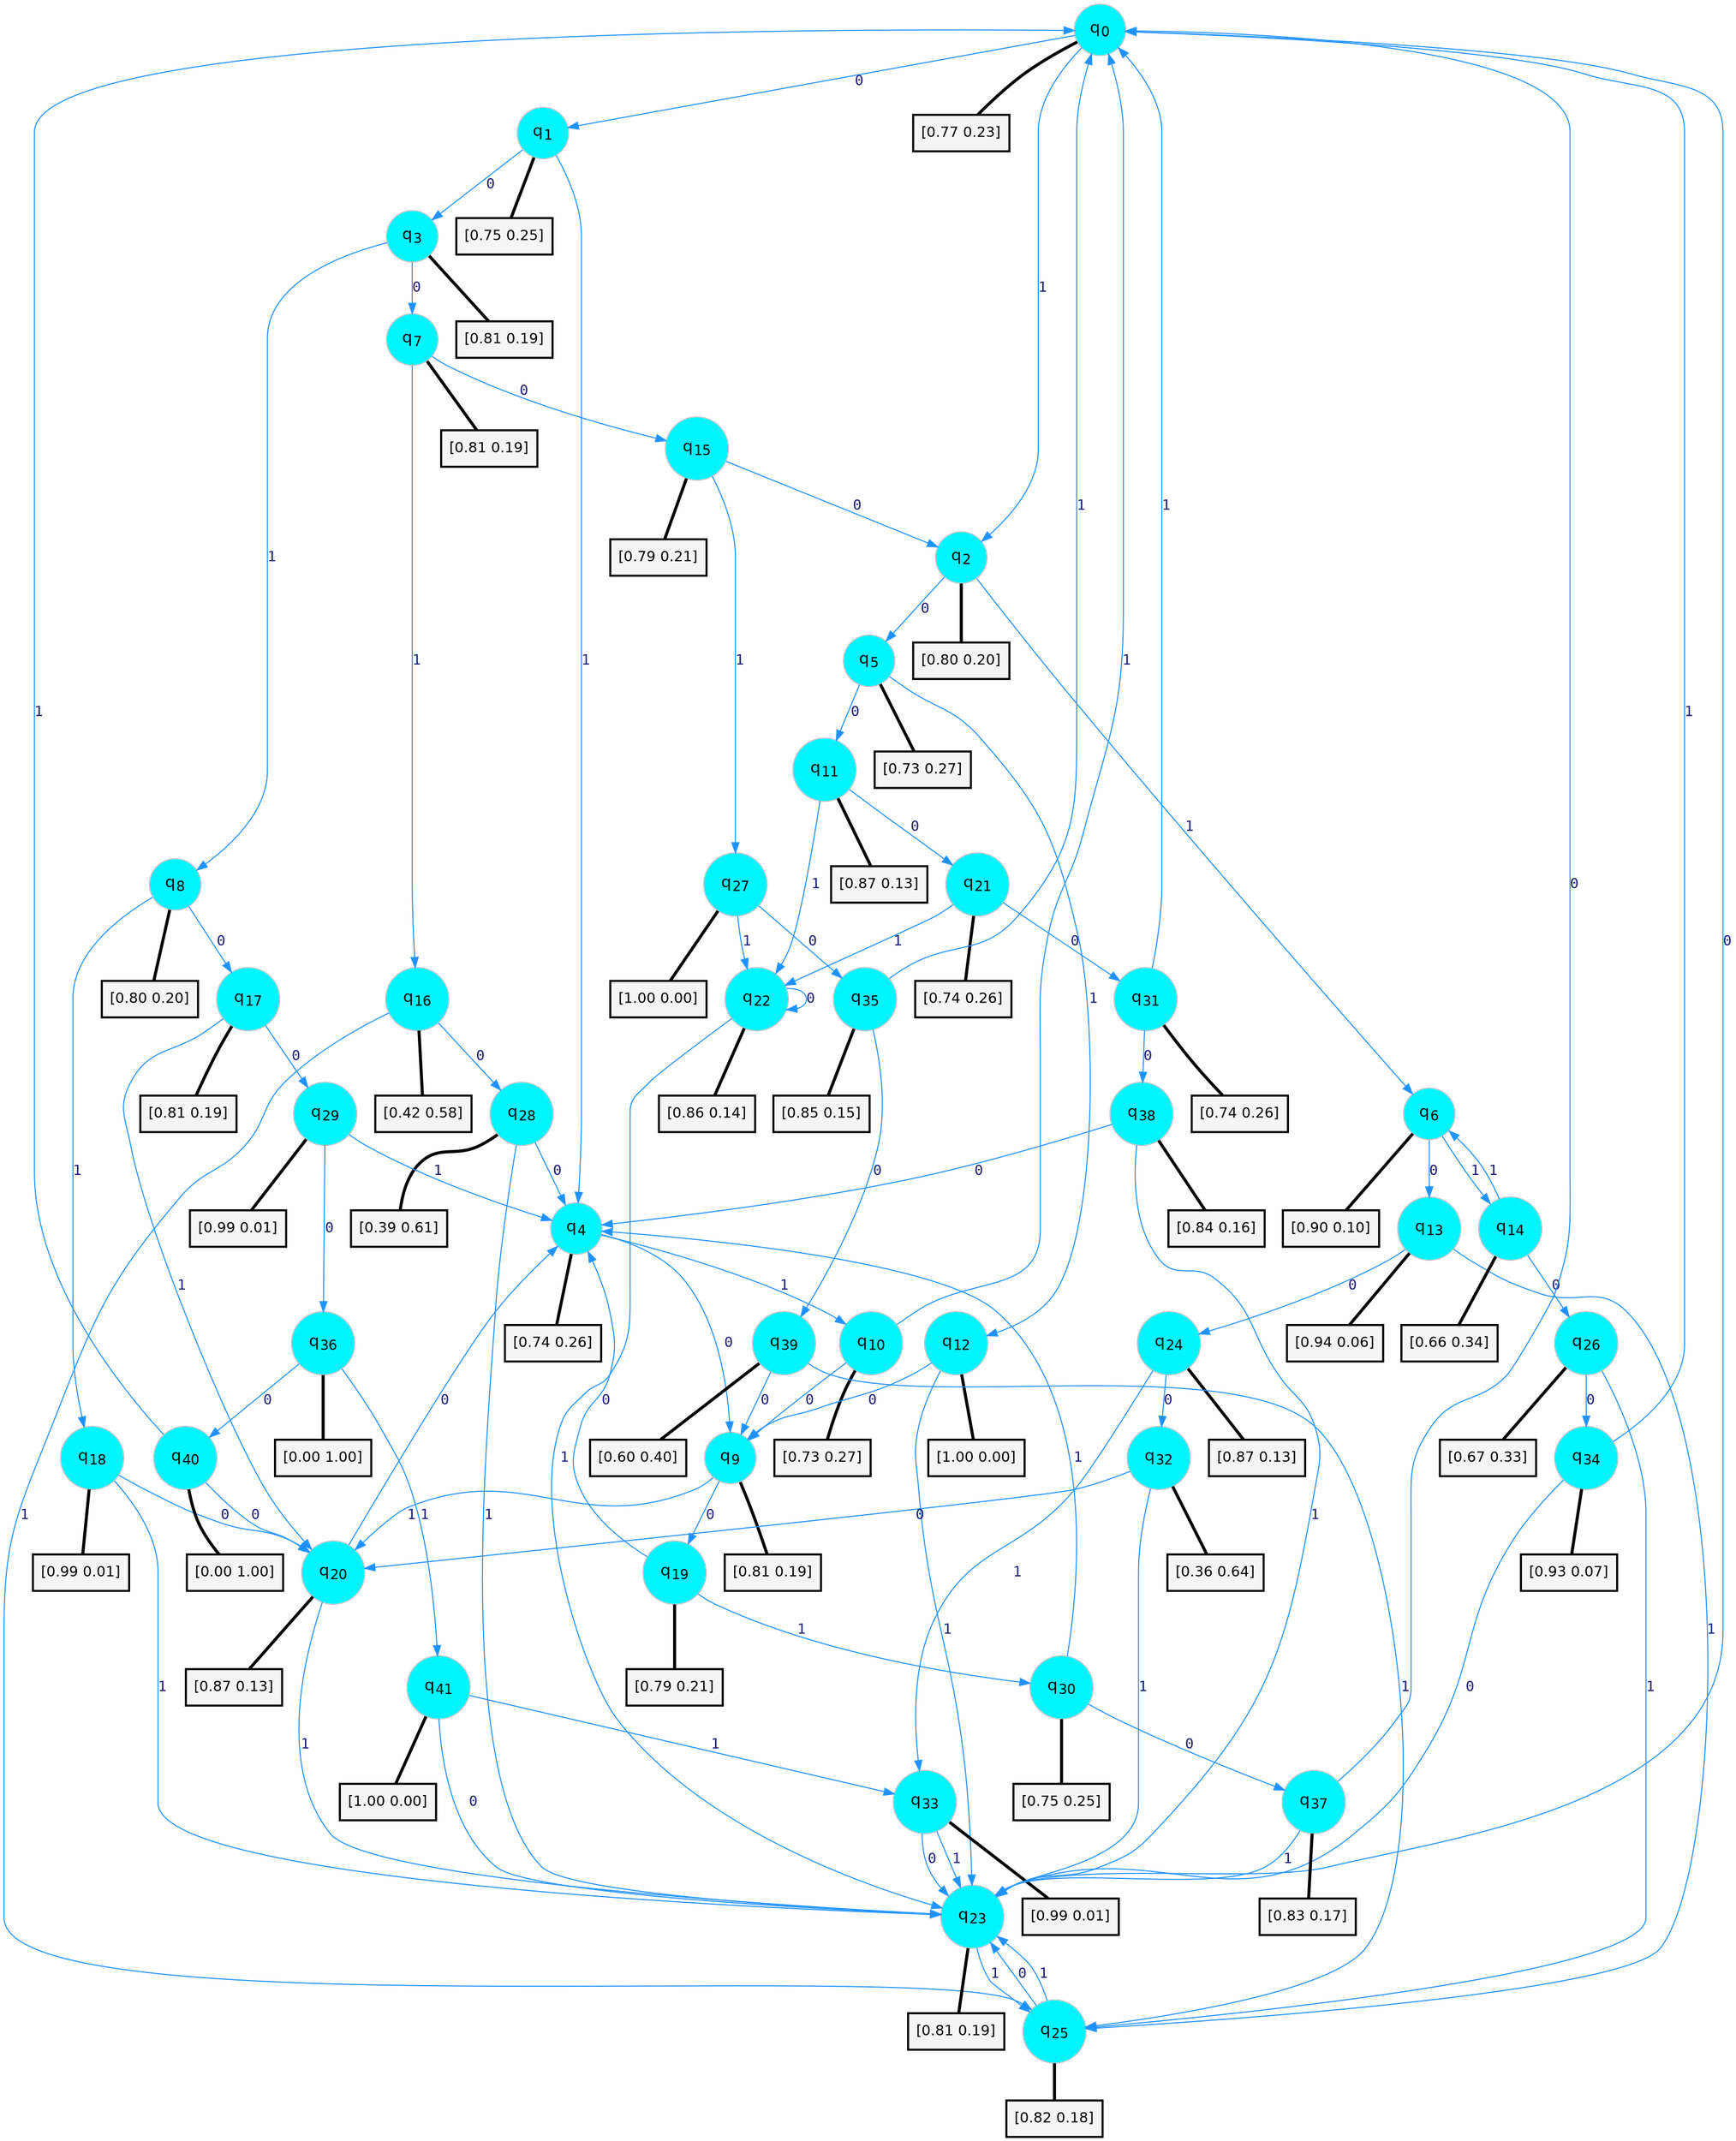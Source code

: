 digraph G {
graph [
bgcolor=transparent, dpi=300, rankdir=TD, size="40,25"];
node [
color=gray, fillcolor=turquoise1, fontcolor=black, fontname=Helvetica, fontsize=16, fontweight=bold, shape=circle, style=filled];
edge [
arrowsize=1, color=dodgerblue1, fontcolor=midnightblue, fontname=courier, fontweight=bold, penwidth=1, style=solid, weight=20];
0[label=<q<SUB>0</SUB>>];
1[label=<q<SUB>1</SUB>>];
2[label=<q<SUB>2</SUB>>];
3[label=<q<SUB>3</SUB>>];
4[label=<q<SUB>4</SUB>>];
5[label=<q<SUB>5</SUB>>];
6[label=<q<SUB>6</SUB>>];
7[label=<q<SUB>7</SUB>>];
8[label=<q<SUB>8</SUB>>];
9[label=<q<SUB>9</SUB>>];
10[label=<q<SUB>10</SUB>>];
11[label=<q<SUB>11</SUB>>];
12[label=<q<SUB>12</SUB>>];
13[label=<q<SUB>13</SUB>>];
14[label=<q<SUB>14</SUB>>];
15[label=<q<SUB>15</SUB>>];
16[label=<q<SUB>16</SUB>>];
17[label=<q<SUB>17</SUB>>];
18[label=<q<SUB>18</SUB>>];
19[label=<q<SUB>19</SUB>>];
20[label=<q<SUB>20</SUB>>];
21[label=<q<SUB>21</SUB>>];
22[label=<q<SUB>22</SUB>>];
23[label=<q<SUB>23</SUB>>];
24[label=<q<SUB>24</SUB>>];
25[label=<q<SUB>25</SUB>>];
26[label=<q<SUB>26</SUB>>];
27[label=<q<SUB>27</SUB>>];
28[label=<q<SUB>28</SUB>>];
29[label=<q<SUB>29</SUB>>];
30[label=<q<SUB>30</SUB>>];
31[label=<q<SUB>31</SUB>>];
32[label=<q<SUB>32</SUB>>];
33[label=<q<SUB>33</SUB>>];
34[label=<q<SUB>34</SUB>>];
35[label=<q<SUB>35</SUB>>];
36[label=<q<SUB>36</SUB>>];
37[label=<q<SUB>37</SUB>>];
38[label=<q<SUB>38</SUB>>];
39[label=<q<SUB>39</SUB>>];
40[label=<q<SUB>40</SUB>>];
41[label=<q<SUB>41</SUB>>];
42[label="[0.77 0.23]", shape=box,fontcolor=black, fontname=Helvetica, fontsize=14, penwidth=2, fillcolor=whitesmoke,color=black];
43[label="[0.75 0.25]", shape=box,fontcolor=black, fontname=Helvetica, fontsize=14, penwidth=2, fillcolor=whitesmoke,color=black];
44[label="[0.80 0.20]", shape=box,fontcolor=black, fontname=Helvetica, fontsize=14, penwidth=2, fillcolor=whitesmoke,color=black];
45[label="[0.81 0.19]", shape=box,fontcolor=black, fontname=Helvetica, fontsize=14, penwidth=2, fillcolor=whitesmoke,color=black];
46[label="[0.74 0.26]", shape=box,fontcolor=black, fontname=Helvetica, fontsize=14, penwidth=2, fillcolor=whitesmoke,color=black];
47[label="[0.73 0.27]", shape=box,fontcolor=black, fontname=Helvetica, fontsize=14, penwidth=2, fillcolor=whitesmoke,color=black];
48[label="[0.90 0.10]", shape=box,fontcolor=black, fontname=Helvetica, fontsize=14, penwidth=2, fillcolor=whitesmoke,color=black];
49[label="[0.81 0.19]", shape=box,fontcolor=black, fontname=Helvetica, fontsize=14, penwidth=2, fillcolor=whitesmoke,color=black];
50[label="[0.80 0.20]", shape=box,fontcolor=black, fontname=Helvetica, fontsize=14, penwidth=2, fillcolor=whitesmoke,color=black];
51[label="[0.81 0.19]", shape=box,fontcolor=black, fontname=Helvetica, fontsize=14, penwidth=2, fillcolor=whitesmoke,color=black];
52[label="[0.73 0.27]", shape=box,fontcolor=black, fontname=Helvetica, fontsize=14, penwidth=2, fillcolor=whitesmoke,color=black];
53[label="[0.87 0.13]", shape=box,fontcolor=black, fontname=Helvetica, fontsize=14, penwidth=2, fillcolor=whitesmoke,color=black];
54[label="[1.00 0.00]", shape=box,fontcolor=black, fontname=Helvetica, fontsize=14, penwidth=2, fillcolor=whitesmoke,color=black];
55[label="[0.94 0.06]", shape=box,fontcolor=black, fontname=Helvetica, fontsize=14, penwidth=2, fillcolor=whitesmoke,color=black];
56[label="[0.66 0.34]", shape=box,fontcolor=black, fontname=Helvetica, fontsize=14, penwidth=2, fillcolor=whitesmoke,color=black];
57[label="[0.79 0.21]", shape=box,fontcolor=black, fontname=Helvetica, fontsize=14, penwidth=2, fillcolor=whitesmoke,color=black];
58[label="[0.42 0.58]", shape=box,fontcolor=black, fontname=Helvetica, fontsize=14, penwidth=2, fillcolor=whitesmoke,color=black];
59[label="[0.81 0.19]", shape=box,fontcolor=black, fontname=Helvetica, fontsize=14, penwidth=2, fillcolor=whitesmoke,color=black];
60[label="[0.99 0.01]", shape=box,fontcolor=black, fontname=Helvetica, fontsize=14, penwidth=2, fillcolor=whitesmoke,color=black];
61[label="[0.79 0.21]", shape=box,fontcolor=black, fontname=Helvetica, fontsize=14, penwidth=2, fillcolor=whitesmoke,color=black];
62[label="[0.87 0.13]", shape=box,fontcolor=black, fontname=Helvetica, fontsize=14, penwidth=2, fillcolor=whitesmoke,color=black];
63[label="[0.74 0.26]", shape=box,fontcolor=black, fontname=Helvetica, fontsize=14, penwidth=2, fillcolor=whitesmoke,color=black];
64[label="[0.86 0.14]", shape=box,fontcolor=black, fontname=Helvetica, fontsize=14, penwidth=2, fillcolor=whitesmoke,color=black];
65[label="[0.81 0.19]", shape=box,fontcolor=black, fontname=Helvetica, fontsize=14, penwidth=2, fillcolor=whitesmoke,color=black];
66[label="[0.87 0.13]", shape=box,fontcolor=black, fontname=Helvetica, fontsize=14, penwidth=2, fillcolor=whitesmoke,color=black];
67[label="[0.82 0.18]", shape=box,fontcolor=black, fontname=Helvetica, fontsize=14, penwidth=2, fillcolor=whitesmoke,color=black];
68[label="[0.67 0.33]", shape=box,fontcolor=black, fontname=Helvetica, fontsize=14, penwidth=2, fillcolor=whitesmoke,color=black];
69[label="[1.00 0.00]", shape=box,fontcolor=black, fontname=Helvetica, fontsize=14, penwidth=2, fillcolor=whitesmoke,color=black];
70[label="[0.39 0.61]", shape=box,fontcolor=black, fontname=Helvetica, fontsize=14, penwidth=2, fillcolor=whitesmoke,color=black];
71[label="[0.99 0.01]", shape=box,fontcolor=black, fontname=Helvetica, fontsize=14, penwidth=2, fillcolor=whitesmoke,color=black];
72[label="[0.75 0.25]", shape=box,fontcolor=black, fontname=Helvetica, fontsize=14, penwidth=2, fillcolor=whitesmoke,color=black];
73[label="[0.74 0.26]", shape=box,fontcolor=black, fontname=Helvetica, fontsize=14, penwidth=2, fillcolor=whitesmoke,color=black];
74[label="[0.36 0.64]", shape=box,fontcolor=black, fontname=Helvetica, fontsize=14, penwidth=2, fillcolor=whitesmoke,color=black];
75[label="[0.99 0.01]", shape=box,fontcolor=black, fontname=Helvetica, fontsize=14, penwidth=2, fillcolor=whitesmoke,color=black];
76[label="[0.93 0.07]", shape=box,fontcolor=black, fontname=Helvetica, fontsize=14, penwidth=2, fillcolor=whitesmoke,color=black];
77[label="[0.85 0.15]", shape=box,fontcolor=black, fontname=Helvetica, fontsize=14, penwidth=2, fillcolor=whitesmoke,color=black];
78[label="[0.00 1.00]", shape=box,fontcolor=black, fontname=Helvetica, fontsize=14, penwidth=2, fillcolor=whitesmoke,color=black];
79[label="[0.83 0.17]", shape=box,fontcolor=black, fontname=Helvetica, fontsize=14, penwidth=2, fillcolor=whitesmoke,color=black];
80[label="[0.84 0.16]", shape=box,fontcolor=black, fontname=Helvetica, fontsize=14, penwidth=2, fillcolor=whitesmoke,color=black];
81[label="[0.60 0.40]", shape=box,fontcolor=black, fontname=Helvetica, fontsize=14, penwidth=2, fillcolor=whitesmoke,color=black];
82[label="[0.00 1.00]", shape=box,fontcolor=black, fontname=Helvetica, fontsize=14, penwidth=2, fillcolor=whitesmoke,color=black];
83[label="[1.00 0.00]", shape=box,fontcolor=black, fontname=Helvetica, fontsize=14, penwidth=2, fillcolor=whitesmoke,color=black];
0->1 [label=0];
0->2 [label=1];
0->42 [arrowhead=none, penwidth=3,color=black];
1->3 [label=0];
1->4 [label=1];
1->43 [arrowhead=none, penwidth=3,color=black];
2->5 [label=0];
2->6 [label=1];
2->44 [arrowhead=none, penwidth=3,color=black];
3->7 [label=0];
3->8 [label=1];
3->45 [arrowhead=none, penwidth=3,color=black];
4->9 [label=0];
4->10 [label=1];
4->46 [arrowhead=none, penwidth=3,color=black];
5->11 [label=0];
5->12 [label=1];
5->47 [arrowhead=none, penwidth=3,color=black];
6->13 [label=0];
6->14 [label=1];
6->48 [arrowhead=none, penwidth=3,color=black];
7->15 [label=0];
7->16 [label=1];
7->49 [arrowhead=none, penwidth=3,color=black];
8->17 [label=0];
8->18 [label=1];
8->50 [arrowhead=none, penwidth=3,color=black];
9->19 [label=0];
9->20 [label=1];
9->51 [arrowhead=none, penwidth=3,color=black];
10->9 [label=0];
10->0 [label=1];
10->52 [arrowhead=none, penwidth=3,color=black];
11->21 [label=0];
11->22 [label=1];
11->53 [arrowhead=none, penwidth=3,color=black];
12->9 [label=0];
12->23 [label=1];
12->54 [arrowhead=none, penwidth=3,color=black];
13->24 [label=0];
13->25 [label=1];
13->55 [arrowhead=none, penwidth=3,color=black];
14->26 [label=0];
14->6 [label=1];
14->56 [arrowhead=none, penwidth=3,color=black];
15->2 [label=0];
15->27 [label=1];
15->57 [arrowhead=none, penwidth=3,color=black];
16->28 [label=0];
16->25 [label=1];
16->58 [arrowhead=none, penwidth=3,color=black];
17->29 [label=0];
17->20 [label=1];
17->59 [arrowhead=none, penwidth=3,color=black];
18->20 [label=0];
18->23 [label=1];
18->60 [arrowhead=none, penwidth=3,color=black];
19->4 [label=0];
19->30 [label=1];
19->61 [arrowhead=none, penwidth=3,color=black];
20->4 [label=0];
20->23 [label=1];
20->62 [arrowhead=none, penwidth=3,color=black];
21->31 [label=0];
21->22 [label=1];
21->63 [arrowhead=none, penwidth=3,color=black];
22->22 [label=0];
22->23 [label=1];
22->64 [arrowhead=none, penwidth=3,color=black];
23->0 [label=0];
23->25 [label=1];
23->65 [arrowhead=none, penwidth=3,color=black];
24->32 [label=0];
24->33 [label=1];
24->66 [arrowhead=none, penwidth=3,color=black];
25->23 [label=0];
25->23 [label=1];
25->67 [arrowhead=none, penwidth=3,color=black];
26->34 [label=0];
26->25 [label=1];
26->68 [arrowhead=none, penwidth=3,color=black];
27->35 [label=0];
27->22 [label=1];
27->69 [arrowhead=none, penwidth=3,color=black];
28->4 [label=0];
28->23 [label=1];
28->70 [arrowhead=none, penwidth=3,color=black];
29->36 [label=0];
29->4 [label=1];
29->71 [arrowhead=none, penwidth=3,color=black];
30->37 [label=0];
30->4 [label=1];
30->72 [arrowhead=none, penwidth=3,color=black];
31->38 [label=0];
31->0 [label=1];
31->73 [arrowhead=none, penwidth=3,color=black];
32->20 [label=0];
32->23 [label=1];
32->74 [arrowhead=none, penwidth=3,color=black];
33->23 [label=0];
33->23 [label=1];
33->75 [arrowhead=none, penwidth=3,color=black];
34->23 [label=0];
34->0 [label=1];
34->76 [arrowhead=none, penwidth=3,color=black];
35->39 [label=0];
35->0 [label=1];
35->77 [arrowhead=none, penwidth=3,color=black];
36->40 [label=0];
36->41 [label=1];
36->78 [arrowhead=none, penwidth=3,color=black];
37->0 [label=0];
37->23 [label=1];
37->79 [arrowhead=none, penwidth=3,color=black];
38->4 [label=0];
38->23 [label=1];
38->80 [arrowhead=none, penwidth=3,color=black];
39->9 [label=0];
39->25 [label=1];
39->81 [arrowhead=none, penwidth=3,color=black];
40->20 [label=0];
40->0 [label=1];
40->82 [arrowhead=none, penwidth=3,color=black];
41->23 [label=0];
41->33 [label=1];
41->83 [arrowhead=none, penwidth=3,color=black];
}
